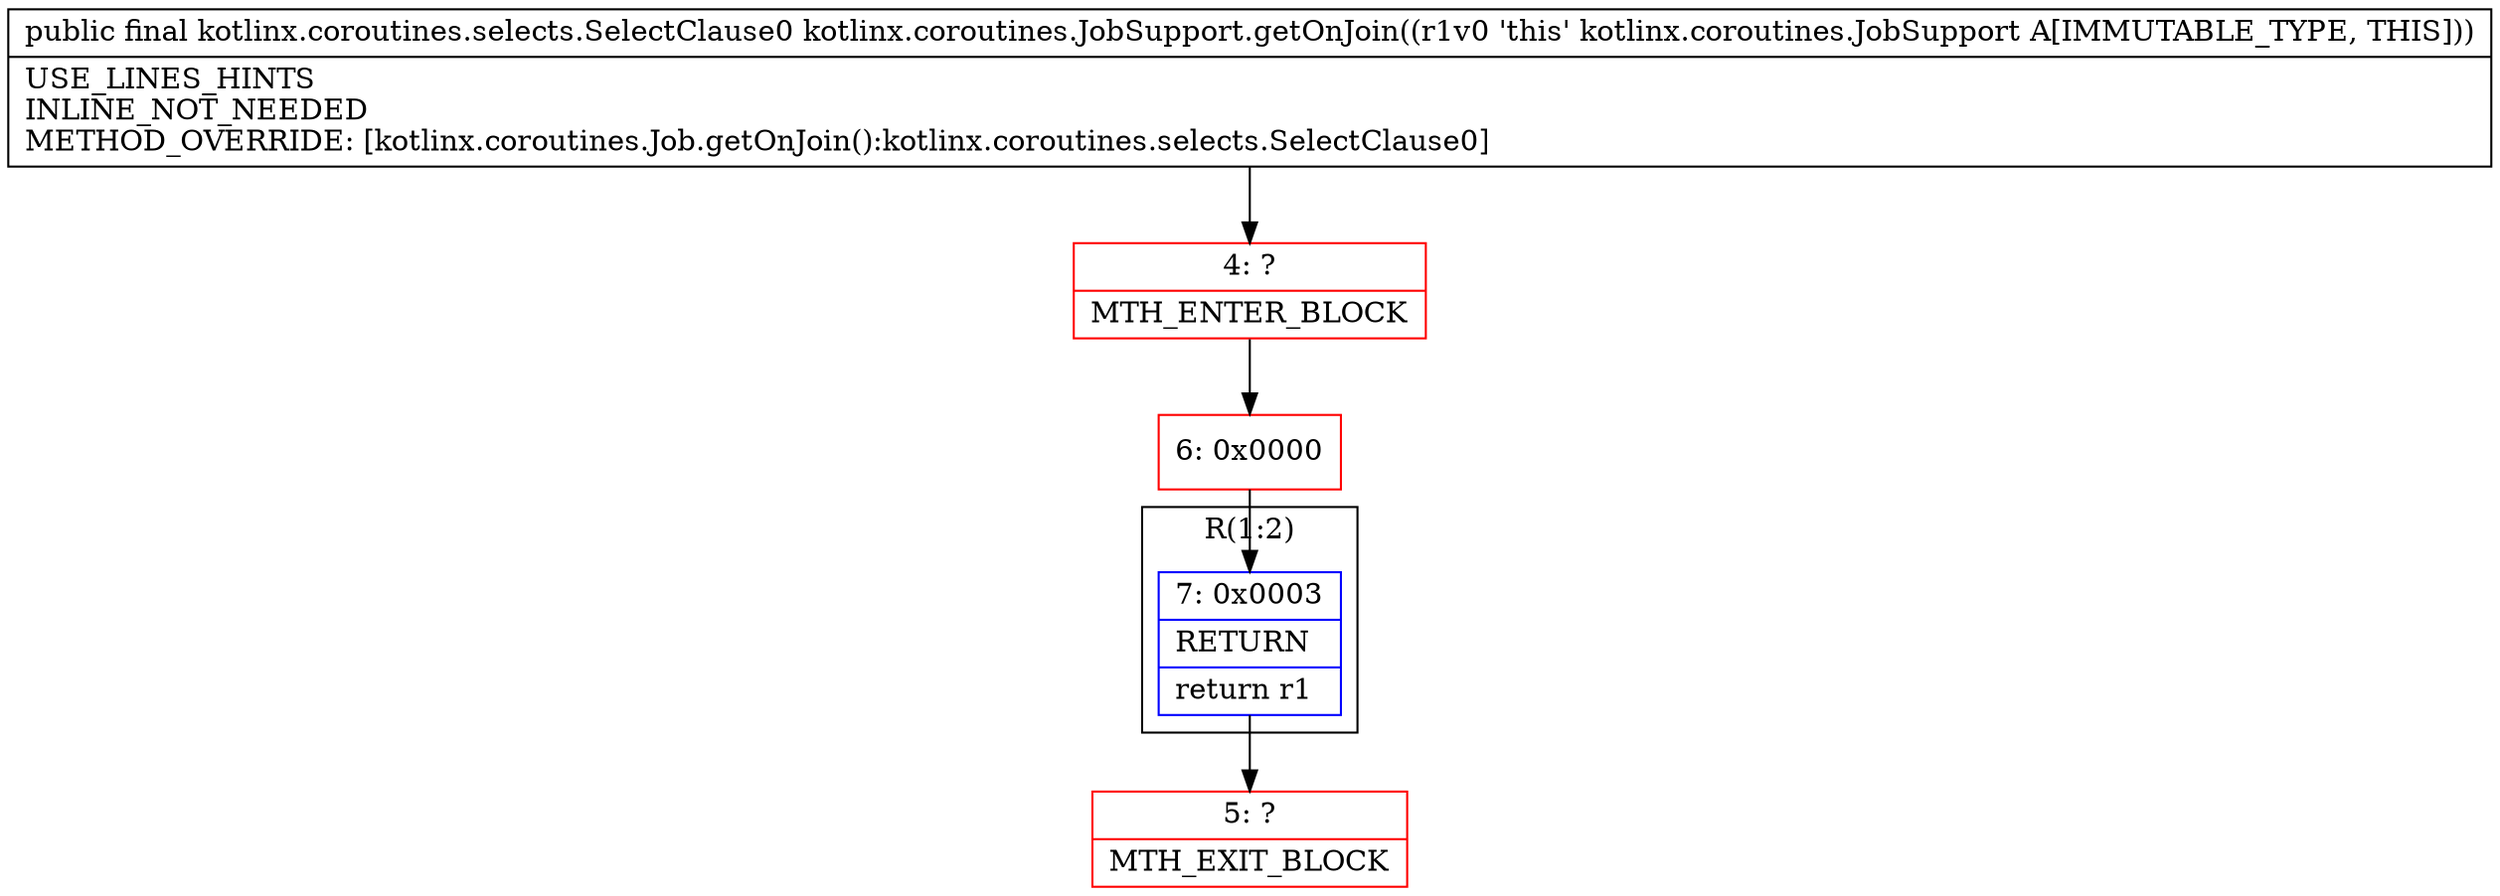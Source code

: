 digraph "CFG forkotlinx.coroutines.JobSupport.getOnJoin()Lkotlinx\/coroutines\/selects\/SelectClause0;" {
subgraph cluster_Region_1367542261 {
label = "R(1:2)";
node [shape=record,color=blue];
Node_7 [shape=record,label="{7\:\ 0x0003|RETURN\l|return r1\l}"];
}
Node_4 [shape=record,color=red,label="{4\:\ ?|MTH_ENTER_BLOCK\l}"];
Node_6 [shape=record,color=red,label="{6\:\ 0x0000}"];
Node_5 [shape=record,color=red,label="{5\:\ ?|MTH_EXIT_BLOCK\l}"];
MethodNode[shape=record,label="{public final kotlinx.coroutines.selects.SelectClause0 kotlinx.coroutines.JobSupport.getOnJoin((r1v0 'this' kotlinx.coroutines.JobSupport A[IMMUTABLE_TYPE, THIS]))  | USE_LINES_HINTS\lINLINE_NOT_NEEDED\lMETHOD_OVERRIDE: [kotlinx.coroutines.Job.getOnJoin():kotlinx.coroutines.selects.SelectClause0]\l}"];
MethodNode -> Node_4;Node_7 -> Node_5;
Node_4 -> Node_6;
Node_6 -> Node_7;
}


